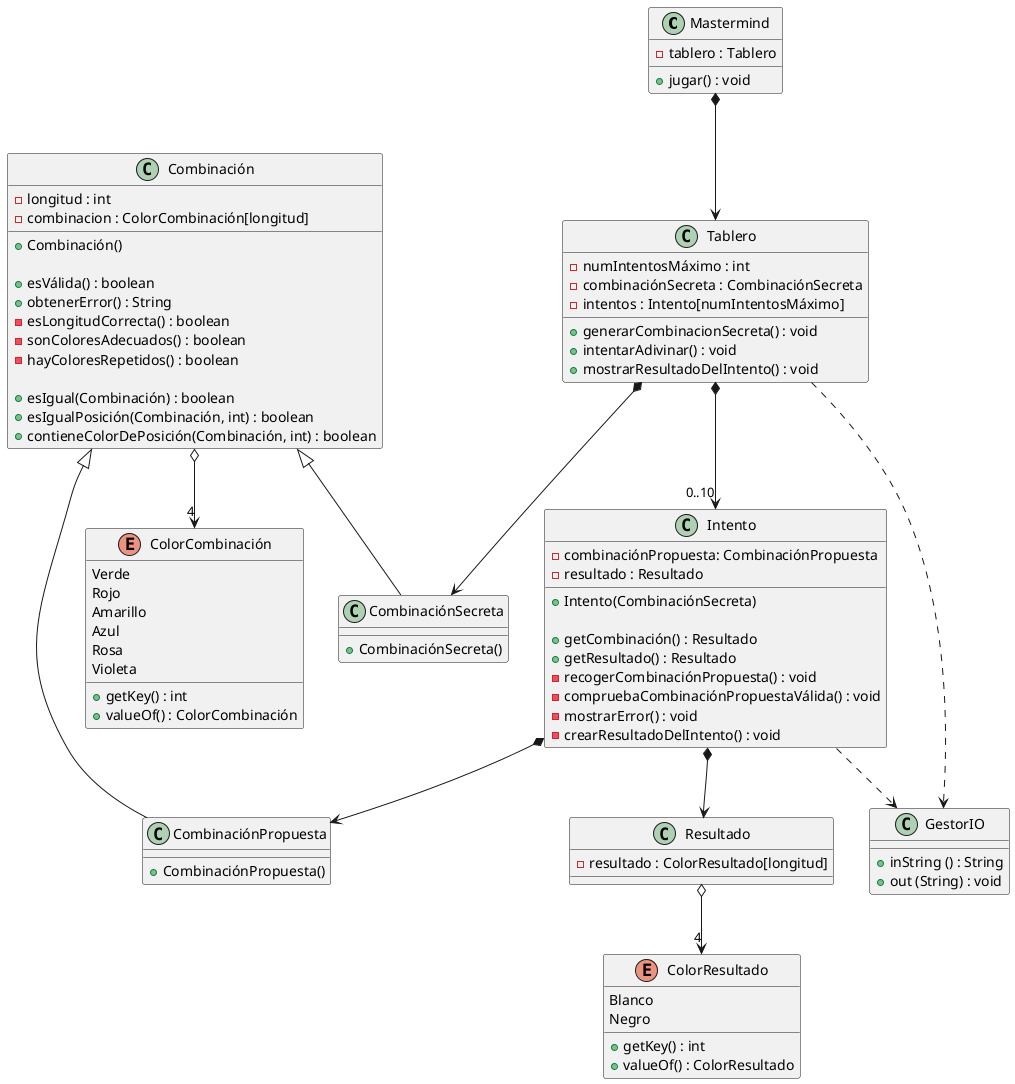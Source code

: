 
@startuml name Mastermind_JoaquinRamos_VistaPublica

'Clases

class Mastermind {
    - tablero : Tablero
    + jugar() : void
}

class Tablero {
    -numIntentosMáximo : int
    - combinaciónSecreta : CombinaciónSecreta
    - intentos : Intento[numIntentosMáximo]

    + generarCombinacionSecreta() : void
    +intentarAdivinar() : void
    +mostrarResultadoDelIntento() : void
}

class Intento{
    -combinaciónPropuesta: CombinaciónPropuesta
    - resultado : Resultado

    + Intento(CombinaciónSecreta)

    +getCombinación() : Resultado
    +getResultado() : Resultado
    - recogerCombinaciónPropuesta() : void
    - compruebaCombinaciónPropuestaVálida() : void
    - mostrarError() : void
    - crearResultadoDelIntento() : void

}

class Resultado{
    - resultado : ColorResultado[longitud]
}

class GestorIO{
    + inString () : String    
    + out (String) : void
}

class Combinación {
    -longitud : int    
    - combinacion : ColorCombinación[longitud]
    + Combinación()

    'Comprobaciones de la Valided de su existencia
    + esVálida() : boolean
    + obtenerError() : String
    - esLongitudCorrecta() : boolean
    - sonColoresAdecuados() : boolean
    - hayColoresRepetidos() : boolean

    'Comparación con otra Combinacion, o con una posición de esta o si un color sí vale
    + esIgual(Combinación) : boolean
    + esIgualPosición(Combinación, int) : boolean
    + contieneColorDePosición(Combinación, int) : boolean
}

class CombinaciónSecreta {
    + CombinaciónSecreta()
}

class CombinaciónPropuesta {
    + CombinaciónPropuesta()
}


'Enumerados
Enum ColorCombinación{
    Verde
    Rojo
    Amarillo
    Azul
    Rosa
    Violeta
    + getKey() : int
    + valueOf() : ColorCombinación
}

Enum ColorResultado{
    Blanco
    Negro
    + getKey() : int
    + valueOf() : ColorResultado
}


'Relaciones

Mastermind *-down-> Tablero


Tablero *--> CombinaciónSecreta
Tablero *-->  "0..10" Intento
Tablero .down.> GestorIO

CombinaciónSecreta-up-|> Combinación 
CombinaciónPropuesta -up-|> Combinación 

Combinación o-down-> "4" ColorCombinación

Intento *--> CombinaciónPropuesta
Intento *-down-> Resultado
Intento .down.> GestorIO

Resultado o-down-> "4" ColorResultado

@enduml
